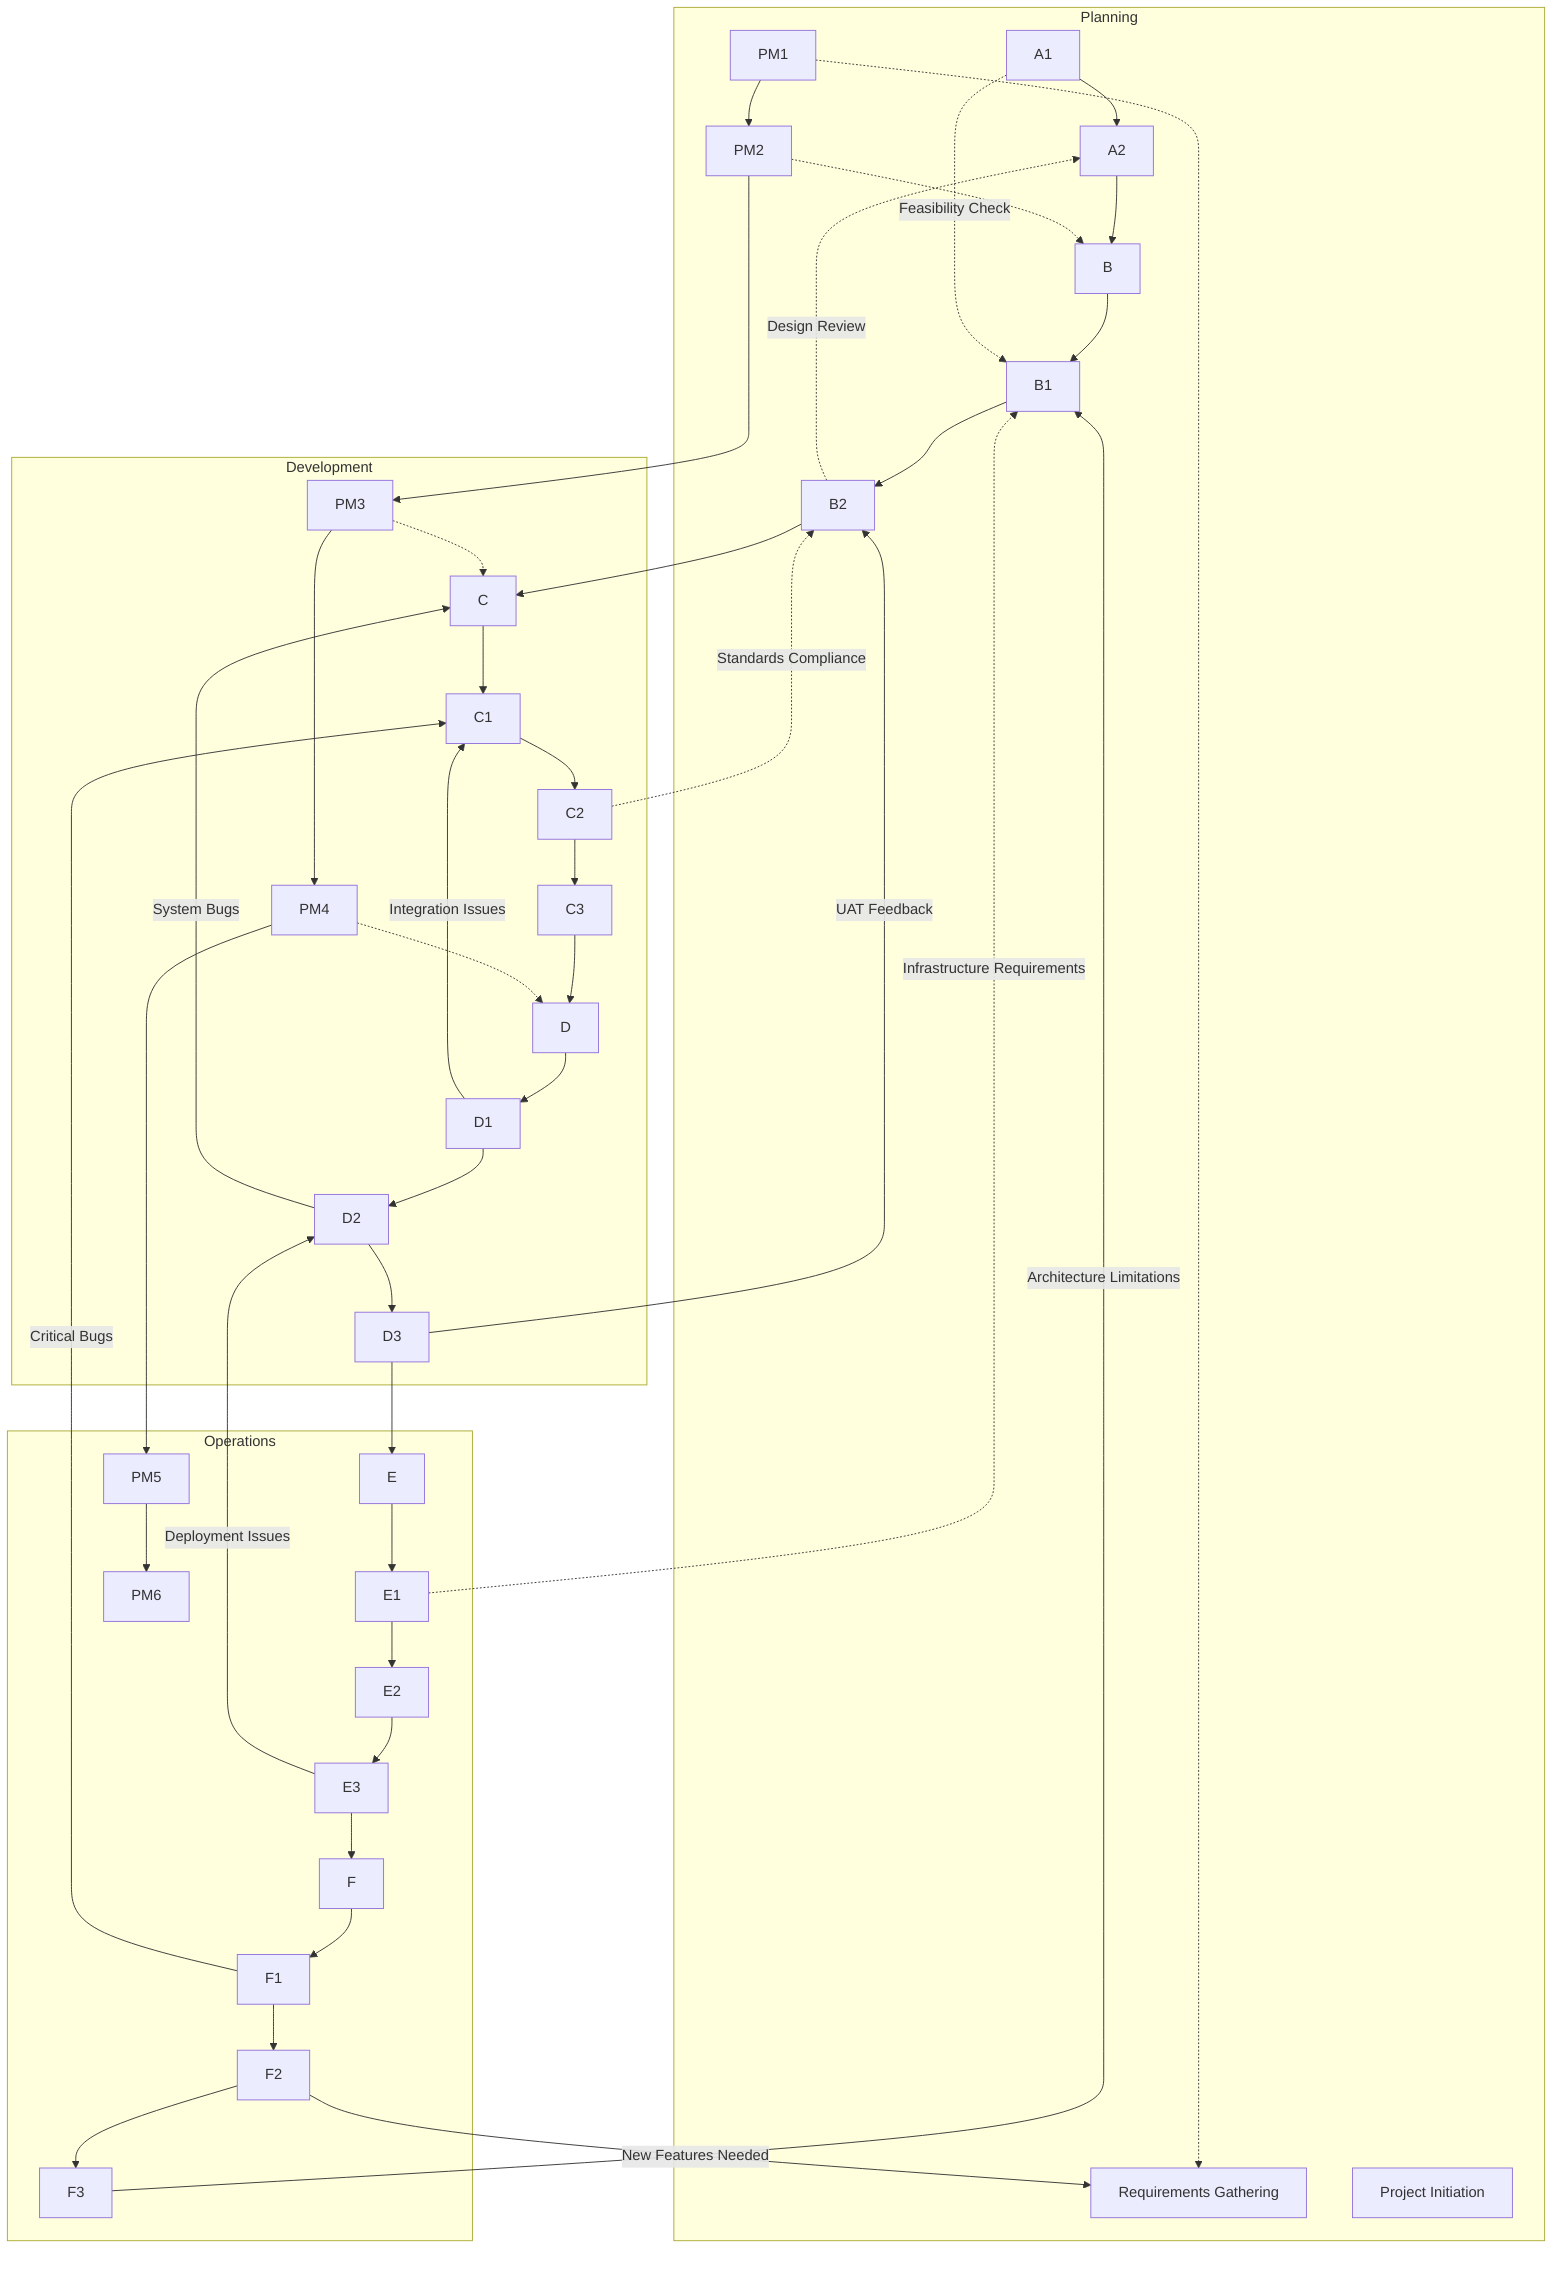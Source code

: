 flowchart TD
    A[Requirements Gathering]
    A1
    A2
    B
    B1
    B2
    C
    C1
    C2
    C3
    D
    D1
    D2
    D3
    E
    E1
    E2
    E3
    F
    F1
    F2
    F3
    PM[Project Initiation]
    PM1
    PM2
    PM3
    PM4
    PM5
    PM6
    A1 --> A2
    A2 --> B
    B --> B1
    B1 --> B2
    B2 --> C
    C --> C1
    C1 --> C2
    C2 --> C3
    C3 --> D
    D --> D1
    D1 --> D2
    D2 --> D3
    D3 --> E
    E --> E1
    E1 --> E2
    E2 --> E3
    E3 --> F
    F --> F1
    F1 --> F2
    F2 --> F3
    D1 -->|Integration Issues| C1
    D2 -->|System Bugs| C
    D3 -->|UAT Feedback| B2
    E3 -->|Deployment Issues| D2
    F1 -->|Critical Bugs| C1
    F2 -->|New Features Needed| A
    F3 -->|Architecture Limitations| B1
    A1 -.->|Feasibility Check| B1
    B2 -.->|Design Review| A2
    C2 -.->|Standards Compliance| B2
    E1 -.->|Infrastructure Requirements| B1
    PM1 --> PM2
    PM2 --> PM3
    PM3 --> PM4
    PM4 --> PM5
    PM5 --> PM6
    PM1 -.-> A
    PM2 -.-> B
    PM3 -.-> C
    PM4 -.-> D
    subgraph Planning
        A
        A1
        A2
        B
        B1
        B2
        PM
        PM1
        PM2
    end
    subgraph Development
        C
        C1
        C2
        C3
        D
        D1
        D2
        D3
        PM3
        PM4
    end
    subgraph Operations
        E
        E1
        E2
        E3
        F
        F1
        F2
        F3
        PM5
        PM6
    end